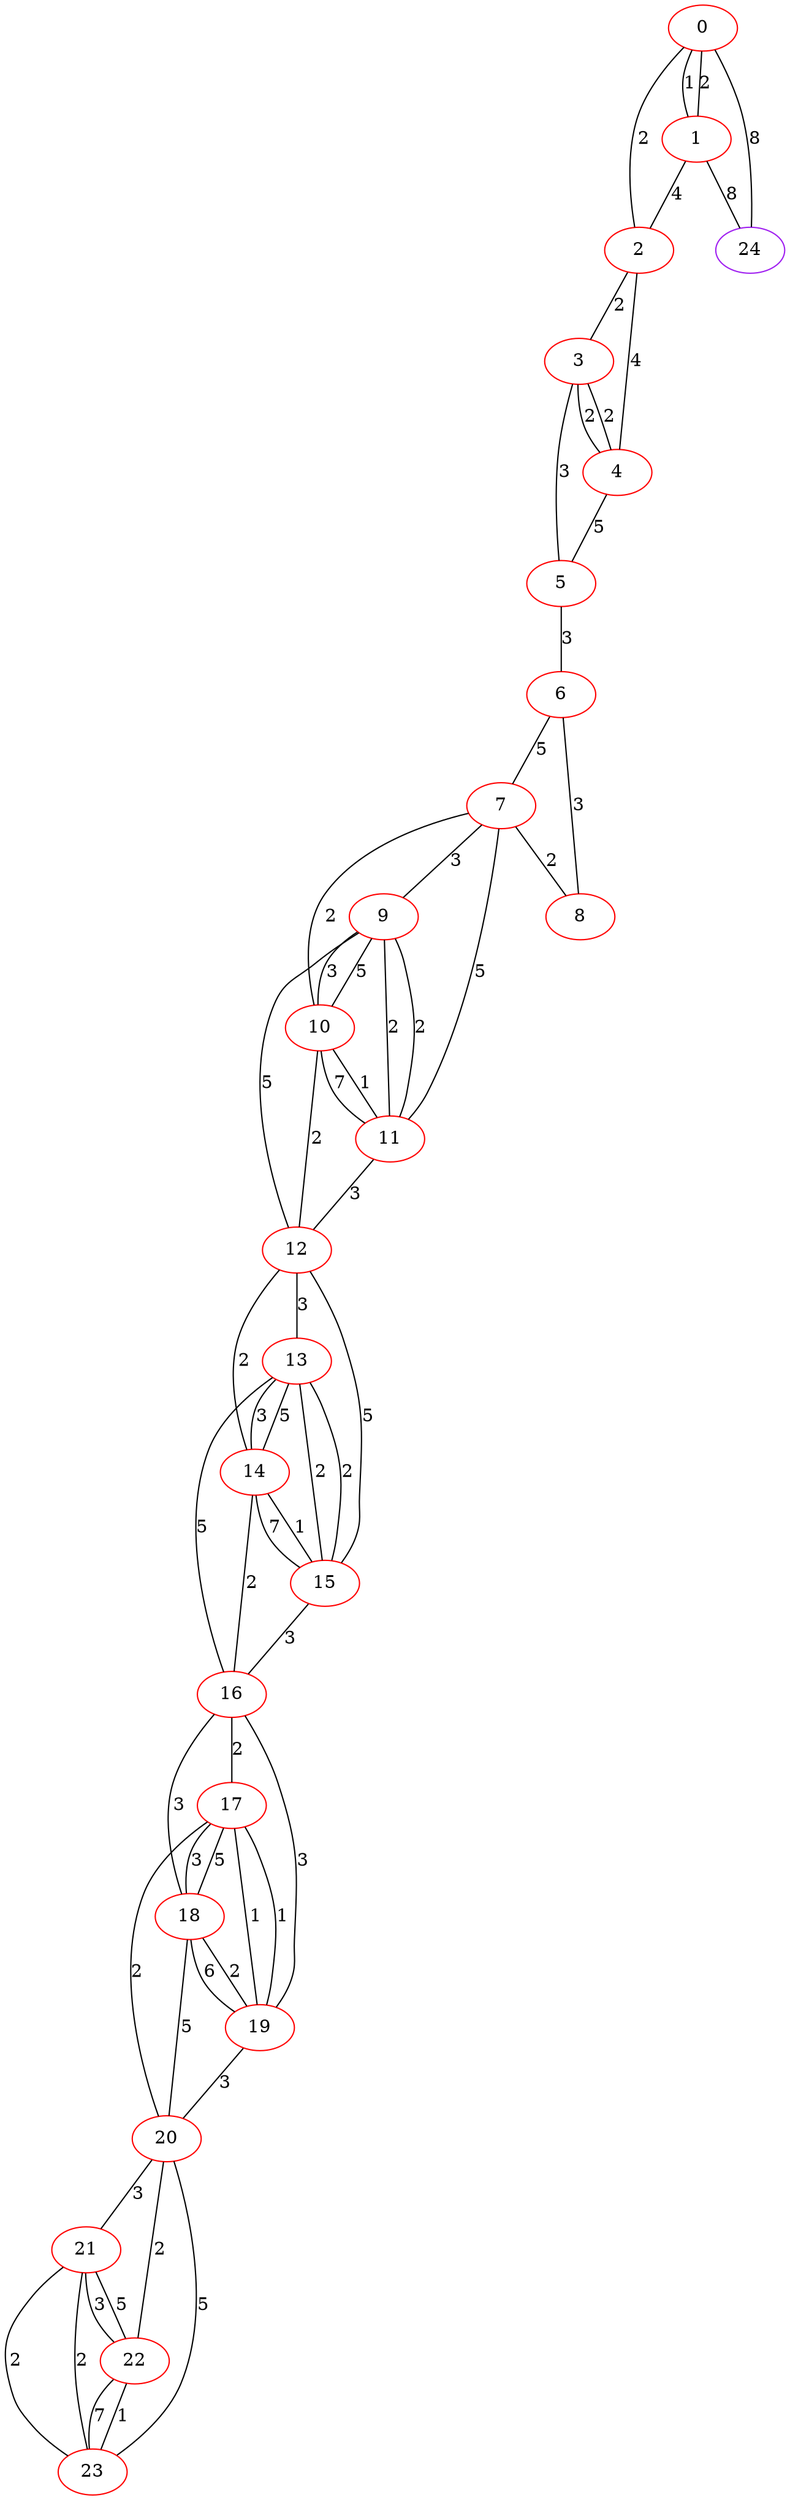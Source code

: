 graph "" {
0 [color=red, weight=1];
1 [color=red, weight=1];
2 [color=red, weight=1];
3 [color=red, weight=1];
4 [color=red, weight=1];
5 [color=red, weight=1];
6 [color=red, weight=1];
7 [color=red, weight=1];
8 [color=red, weight=1];
9 [color=red, weight=1];
10 [color=red, weight=1];
11 [color=red, weight=1];
12 [color=red, weight=1];
13 [color=red, weight=1];
14 [color=red, weight=1];
15 [color=red, weight=1];
16 [color=red, weight=1];
17 [color=red, weight=1];
18 [color=red, weight=1];
19 [color=red, weight=1];
20 [color=red, weight=1];
21 [color=red, weight=1];
22 [color=red, weight=1];
23 [color=red, weight=1];
24 [color=purple, weight=4];
0 -- 24  [key=0, label=8];
0 -- 1  [key=0, label=1];
0 -- 1  [key=1, label=2];
0 -- 2  [key=0, label=2];
1 -- 24  [key=0, label=8];
1 -- 2  [key=0, label=4];
2 -- 3  [key=0, label=2];
2 -- 4  [key=0, label=4];
3 -- 4  [key=0, label=2];
3 -- 4  [key=1, label=2];
3 -- 5  [key=0, label=3];
4 -- 5  [key=0, label=5];
5 -- 6  [key=0, label=3];
6 -- 8  [key=0, label=3];
6 -- 7  [key=0, label=5];
7 -- 8  [key=0, label=2];
7 -- 9  [key=0, label=3];
7 -- 10  [key=0, label=2];
7 -- 11  [key=0, label=5];
9 -- 10  [key=0, label=3];
9 -- 10  [key=1, label=5];
9 -- 11  [key=0, label=2];
9 -- 11  [key=1, label=2];
9 -- 12  [key=0, label=5];
10 -- 11  [key=0, label=1];
10 -- 11  [key=1, label=7];
10 -- 12  [key=0, label=2];
11 -- 12  [key=0, label=3];
12 -- 13  [key=0, label=3];
12 -- 14  [key=0, label=2];
12 -- 15  [key=0, label=5];
13 -- 16  [key=0, label=5];
13 -- 14  [key=0, label=3];
13 -- 14  [key=1, label=5];
13 -- 15  [key=0, label=2];
13 -- 15  [key=1, label=2];
14 -- 16  [key=0, label=2];
14 -- 15  [key=0, label=1];
14 -- 15  [key=1, label=7];
15 -- 16  [key=0, label=3];
16 -- 17  [key=0, label=2];
16 -- 18  [key=0, label=3];
16 -- 19  [key=0, label=3];
17 -- 18  [key=0, label=3];
17 -- 18  [key=1, label=5];
17 -- 19  [key=0, label=1];
17 -- 19  [key=1, label=1];
17 -- 20  [key=0, label=2];
18 -- 19  [key=0, label=2];
18 -- 19  [key=1, label=6];
18 -- 20  [key=0, label=5];
19 -- 20  [key=0, label=3];
20 -- 21  [key=0, label=3];
20 -- 22  [key=0, label=2];
20 -- 23  [key=0, label=5];
21 -- 22  [key=0, label=3];
21 -- 22  [key=1, label=5];
21 -- 23  [key=0, label=2];
21 -- 23  [key=1, label=2];
22 -- 23  [key=0, label=1];
22 -- 23  [key=1, label=7];
}
